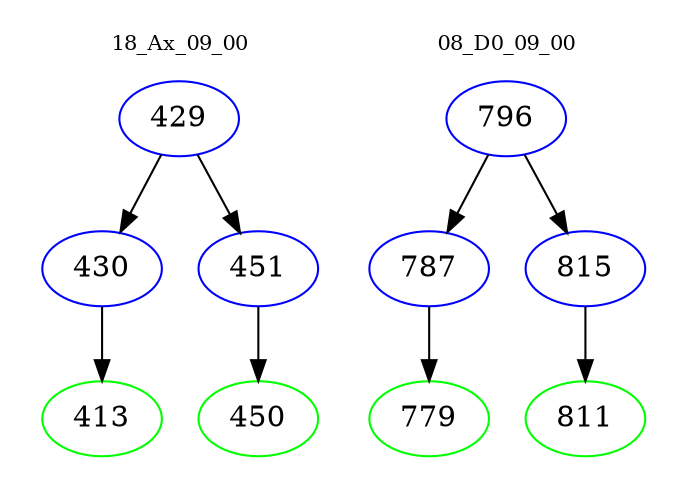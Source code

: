 digraph{
subgraph cluster_0 {
color = white
label = "18_Ax_09_00";
fontsize=10;
T0_429 [label="429", color="blue"]
T0_429 -> T0_430 [color="black"]
T0_430 [label="430", color="blue"]
T0_430 -> T0_413 [color="black"]
T0_413 [label="413", color="green"]
T0_429 -> T0_451 [color="black"]
T0_451 [label="451", color="blue"]
T0_451 -> T0_450 [color="black"]
T0_450 [label="450", color="green"]
}
subgraph cluster_1 {
color = white
label = "08_D0_09_00";
fontsize=10;
T1_796 [label="796", color="blue"]
T1_796 -> T1_787 [color="black"]
T1_787 [label="787", color="blue"]
T1_787 -> T1_779 [color="black"]
T1_779 [label="779", color="green"]
T1_796 -> T1_815 [color="black"]
T1_815 [label="815", color="blue"]
T1_815 -> T1_811 [color="black"]
T1_811 [label="811", color="green"]
}
}
